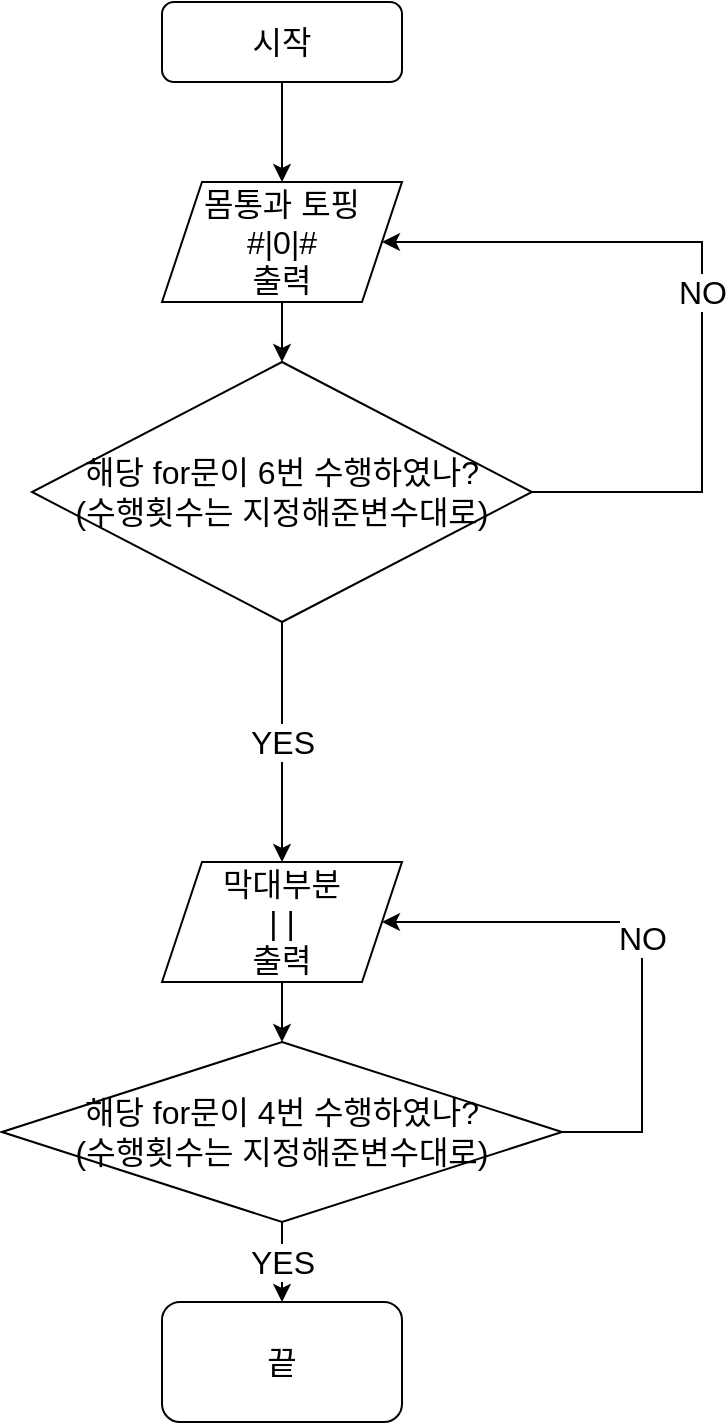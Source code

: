 <mxfile version="20.0.3" type="device"><diagram id="tAsROteA9lpZuf8GP73s" name="Page-1"><mxGraphModel dx="635" dy="689" grid="1" gridSize="10" guides="1" tooltips="1" connect="1" arrows="1" fold="1" page="1" pageScale="1" pageWidth="827" pageHeight="1169" math="0" shadow="0"><root><mxCell id="0"/><mxCell id="1" parent="0"/><mxCell id="f_zM_BidKEWiO3nRI8KJ-1" value="&lt;font style=&quot;font-size: 16px;&quot;&gt;시작&lt;/font&gt;" style="rounded=1;whiteSpace=wrap;html=1;" parent="1" vertex="1"><mxGeometry x="80" y="110" width="120" height="40" as="geometry"/></mxCell><mxCell id="f_zM_BidKEWiO3nRI8KJ-2" value="" style="endArrow=classic;html=1;rounded=0;fontSize=16;exitX=0.5;exitY=1;exitDx=0;exitDy=0;entryX=0.5;entryY=0;entryDx=0;entryDy=0;" parent="1" source="f_zM_BidKEWiO3nRI8KJ-1" target="f_zM_BidKEWiO3nRI8KJ-5" edge="1"><mxGeometry width="50" height="50" relative="1" as="geometry"><mxPoint x="390" y="180" as="sourcePoint"/><mxPoint x="140" y="120" as="targetPoint"/></mxGeometry></mxCell><mxCell id="f_zM_BidKEWiO3nRI8KJ-5" value="몸통과 토핑&lt;br&gt;#|0|#&lt;br&gt;출력" style="shape=parallelogram;perimeter=parallelogramPerimeter;whiteSpace=wrap;html=1;fixedSize=1;fontSize=16;" parent="1" vertex="1"><mxGeometry x="80" y="200" width="120" height="60" as="geometry"/></mxCell><mxCell id="f_zM_BidKEWiO3nRI8KJ-6" value="" style="endArrow=classic;html=1;rounded=0;fontSize=16;exitX=0.5;exitY=1;exitDx=0;exitDy=0;entryX=0.5;entryY=0;entryDx=0;entryDy=0;" parent="1" source="f_zM_BidKEWiO3nRI8KJ-5" edge="1" target="f_zM_BidKEWiO3nRI8KJ-7"><mxGeometry width="50" height="50" relative="1" as="geometry"><mxPoint x="170" y="270" as="sourcePoint"/><mxPoint x="140" y="300" as="targetPoint"/></mxGeometry></mxCell><mxCell id="f_zM_BidKEWiO3nRI8KJ-7" value="해당 for문이 6번 수행하였나?&lt;br&gt;(수행횟수는 지정해준변수대로)" style="rhombus;whiteSpace=wrap;html=1;fontSize=16;" parent="1" vertex="1"><mxGeometry x="15" y="290" width="250" height="130" as="geometry"/></mxCell><mxCell id="f_zM_BidKEWiO3nRI8KJ-8" value="NO" style="endArrow=classic;html=1;rounded=0;fontSize=16;exitX=1;exitY=0.5;exitDx=0;exitDy=0;entryX=1;entryY=0.5;entryDx=0;entryDy=0;" parent="1" source="f_zM_BidKEWiO3nRI8KJ-7" edge="1" target="f_zM_BidKEWiO3nRI8KJ-5"><mxGeometry width="50" height="50" relative="1" as="geometry"><mxPoint x="170" y="260" as="sourcePoint"/><mxPoint x="300" y="350" as="targetPoint"/><Array as="points"><mxPoint x="350" y="355"/><mxPoint x="350" y="230"/></Array></mxGeometry></mxCell><mxCell id="f_zM_BidKEWiO3nRI8KJ-11" value="YES" style="endArrow=classic;html=1;rounded=0;fontSize=16;exitX=0.5;exitY=1;exitDx=0;exitDy=0;" parent="1" source="f_zM_BidKEWiO3nRI8KJ-7" edge="1" target="f_zM_BidKEWiO3nRI8KJ-14"><mxGeometry width="50" height="50" relative="1" as="geometry"><mxPoint x="190" y="440" as="sourcePoint"/><mxPoint x="140" y="440" as="targetPoint"/></mxGeometry></mxCell><mxCell id="f_zM_BidKEWiO3nRI8KJ-22" style="edgeStyle=orthogonalEdgeStyle;rounded=0;orthogonalLoop=1;jettySize=auto;html=1;entryX=0.5;entryY=0;entryDx=0;entryDy=0;fontSize=16;" parent="1" source="f_zM_BidKEWiO3nRI8KJ-14" target="f_zM_BidKEWiO3nRI8KJ-17" edge="1"><mxGeometry relative="1" as="geometry"/></mxCell><mxCell id="f_zM_BidKEWiO3nRI8KJ-14" value="막대부분&lt;br&gt;| |&lt;br&gt;출력" style="shape=parallelogram;perimeter=parallelogramPerimeter;whiteSpace=wrap;html=1;fixedSize=1;fontSize=16;" parent="1" vertex="1"><mxGeometry x="80" y="540" width="120" height="60" as="geometry"/></mxCell><mxCell id="f_zM_BidKEWiO3nRI8KJ-17" value="해당 for문이 4번 수행하였나?&lt;br&gt;(수행횟수는 지정해준변수대로)" style="rhombus;whiteSpace=wrap;html=1;fontSize=16;" parent="1" vertex="1"><mxGeometry y="630" width="280" height="90" as="geometry"/></mxCell><mxCell id="f_zM_BidKEWiO3nRI8KJ-19" value="NO" style="endArrow=classic;html=1;rounded=0;fontSize=16;exitX=1;exitY=0.5;exitDx=0;exitDy=0;entryX=1;entryY=0.5;entryDx=0;entryDy=0;" parent="1" source="f_zM_BidKEWiO3nRI8KJ-17" edge="1" target="f_zM_BidKEWiO3nRI8KJ-14"><mxGeometry width="50" height="50" relative="1" as="geometry"><mxPoint x="300" y="640" as="sourcePoint"/><mxPoint x="300" y="675" as="targetPoint"/><Array as="points"><mxPoint x="320" y="675"/><mxPoint x="320" y="570"/></Array></mxGeometry></mxCell><mxCell id="f_zM_BidKEWiO3nRI8KJ-23" value="YES" style="endArrow=classic;html=1;rounded=0;fontSize=16;exitX=0.5;exitY=1;exitDx=0;exitDy=0;" parent="1" source="f_zM_BidKEWiO3nRI8KJ-17" edge="1"><mxGeometry width="50" height="50" relative="1" as="geometry"><mxPoint x="240" y="820" as="sourcePoint"/><mxPoint x="140" y="760" as="targetPoint"/></mxGeometry></mxCell><mxCell id="f_zM_BidKEWiO3nRI8KJ-24" value="끝" style="rounded=1;whiteSpace=wrap;html=1;fontSize=16;" parent="1" vertex="1"><mxGeometry x="80" y="760" width="120" height="60" as="geometry"/></mxCell></root></mxGraphModel></diagram></mxfile>